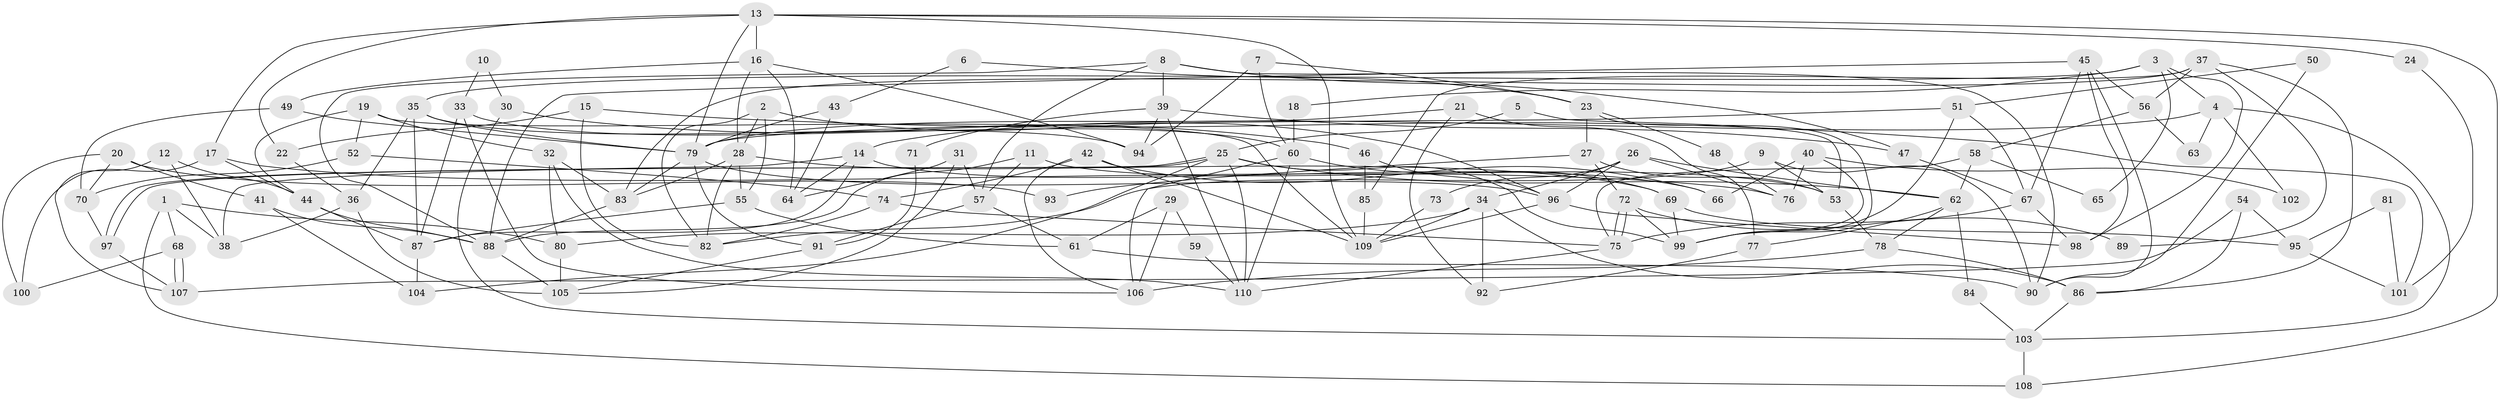 // Generated by graph-tools (version 1.1) at 2025/50/03/09/25 03:50:07]
// undirected, 110 vertices, 220 edges
graph export_dot {
graph [start="1"]
  node [color=gray90,style=filled];
  1;
  2;
  3;
  4;
  5;
  6;
  7;
  8;
  9;
  10;
  11;
  12;
  13;
  14;
  15;
  16;
  17;
  18;
  19;
  20;
  21;
  22;
  23;
  24;
  25;
  26;
  27;
  28;
  29;
  30;
  31;
  32;
  33;
  34;
  35;
  36;
  37;
  38;
  39;
  40;
  41;
  42;
  43;
  44;
  45;
  46;
  47;
  48;
  49;
  50;
  51;
  52;
  53;
  54;
  55;
  56;
  57;
  58;
  59;
  60;
  61;
  62;
  63;
  64;
  65;
  66;
  67;
  68;
  69;
  70;
  71;
  72;
  73;
  74;
  75;
  76;
  77;
  78;
  79;
  80;
  81;
  82;
  83;
  84;
  85;
  86;
  87;
  88;
  89;
  90;
  91;
  92;
  93;
  94;
  95;
  96;
  97;
  98;
  99;
  100;
  101;
  102;
  103;
  104;
  105;
  106;
  107;
  108;
  109;
  110;
  1 -- 38;
  1 -- 80;
  1 -- 68;
  1 -- 108;
  2 -- 96;
  2 -- 28;
  2 -- 55;
  2 -- 82;
  3 -- 35;
  3 -- 4;
  3 -- 18;
  3 -- 65;
  3 -- 98;
  4 -- 103;
  4 -- 14;
  4 -- 63;
  4 -- 102;
  5 -- 53;
  5 -- 25;
  6 -- 23;
  6 -- 43;
  7 -- 60;
  7 -- 94;
  7 -- 23;
  8 -- 47;
  8 -- 88;
  8 -- 39;
  8 -- 57;
  8 -- 90;
  9 -- 90;
  9 -- 82;
  9 -- 53;
  10 -- 30;
  10 -- 33;
  11 -- 53;
  11 -- 88;
  11 -- 57;
  12 -- 44;
  12 -- 38;
  12 -- 107;
  13 -- 79;
  13 -- 16;
  13 -- 17;
  13 -- 22;
  13 -- 24;
  13 -- 108;
  13 -- 109;
  14 -- 64;
  14 -- 87;
  14 -- 38;
  14 -- 66;
  15 -- 22;
  15 -- 82;
  15 -- 101;
  16 -- 28;
  16 -- 49;
  16 -- 64;
  16 -- 94;
  17 -- 100;
  17 -- 44;
  17 -- 76;
  18 -- 60;
  19 -- 44;
  19 -- 109;
  19 -- 32;
  19 -- 52;
  20 -- 70;
  20 -- 41;
  20 -- 93;
  20 -- 100;
  21 -- 79;
  21 -- 77;
  21 -- 92;
  22 -- 36;
  23 -- 27;
  23 -- 48;
  23 -- 99;
  24 -- 101;
  25 -- 110;
  25 -- 97;
  25 -- 97;
  25 -- 62;
  25 -- 99;
  25 -- 104;
  26 -- 76;
  26 -- 34;
  26 -- 62;
  26 -- 73;
  26 -- 96;
  27 -- 72;
  27 -- 53;
  27 -- 93;
  28 -- 83;
  28 -- 55;
  28 -- 69;
  28 -- 82;
  29 -- 61;
  29 -- 106;
  29 -- 59;
  30 -- 46;
  30 -- 103;
  31 -- 105;
  31 -- 57;
  31 -- 64;
  32 -- 110;
  32 -- 80;
  32 -- 83;
  33 -- 60;
  33 -- 87;
  33 -- 106;
  34 -- 86;
  34 -- 109;
  34 -- 80;
  34 -- 92;
  35 -- 94;
  35 -- 79;
  35 -- 36;
  35 -- 87;
  36 -- 105;
  36 -- 38;
  37 -- 56;
  37 -- 83;
  37 -- 85;
  37 -- 86;
  37 -- 89;
  39 -- 110;
  39 -- 47;
  39 -- 71;
  39 -- 94;
  40 -- 99;
  40 -- 66;
  40 -- 76;
  40 -- 102;
  41 -- 88;
  41 -- 104;
  42 -- 109;
  42 -- 74;
  42 -- 66;
  42 -- 106;
  43 -- 79;
  43 -- 64;
  44 -- 88;
  44 -- 87;
  45 -- 88;
  45 -- 90;
  45 -- 56;
  45 -- 67;
  45 -- 98;
  46 -- 96;
  46 -- 85;
  47 -- 67;
  48 -- 76;
  49 -- 70;
  49 -- 79;
  50 -- 51;
  50 -- 90;
  51 -- 67;
  51 -- 99;
  51 -- 79;
  52 -- 74;
  52 -- 70;
  53 -- 78;
  54 -- 86;
  54 -- 107;
  54 -- 95;
  55 -- 87;
  55 -- 61;
  56 -- 58;
  56 -- 63;
  57 -- 61;
  57 -- 91;
  58 -- 62;
  58 -- 75;
  58 -- 65;
  59 -- 110;
  60 -- 69;
  60 -- 106;
  60 -- 110;
  61 -- 90;
  62 -- 77;
  62 -- 78;
  62 -- 84;
  67 -- 98;
  67 -- 75;
  68 -- 107;
  68 -- 107;
  68 -- 100;
  69 -- 99;
  69 -- 95;
  70 -- 97;
  71 -- 91;
  72 -- 75;
  72 -- 75;
  72 -- 99;
  72 -- 89;
  73 -- 109;
  74 -- 75;
  74 -- 82;
  75 -- 110;
  77 -- 92;
  78 -- 106;
  78 -- 86;
  79 -- 96;
  79 -- 83;
  79 -- 91;
  80 -- 105;
  81 -- 95;
  81 -- 101;
  83 -- 88;
  84 -- 103;
  85 -- 109;
  86 -- 103;
  87 -- 104;
  88 -- 105;
  91 -- 105;
  95 -- 101;
  96 -- 98;
  96 -- 109;
  97 -- 107;
  103 -- 108;
}
